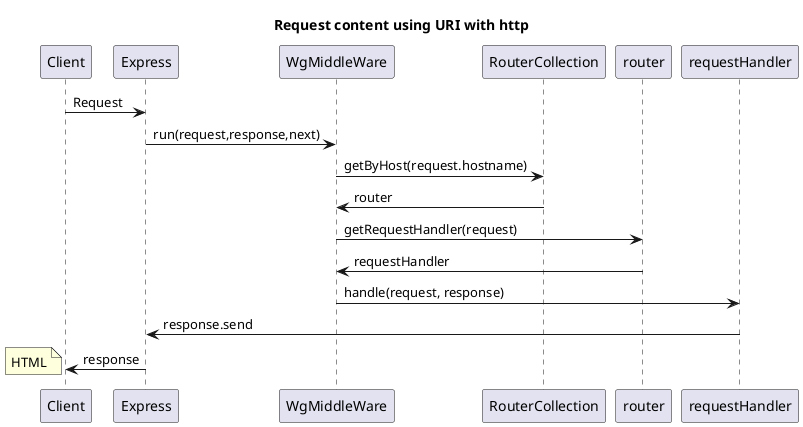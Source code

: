 @startuml
title Request content using URI with http
Client -> Express : Request
Express -> WgMiddleWare:run(request,response,next) 
WgMiddleWare -> RouterCollection: getByHost(request.hostname)
RouterCollection -> WgMiddleWare: router
WgMiddleWare -> router: getRequestHandler(request)
router -> WgMiddleWare: requestHandler
WgMiddleWare -> requestHandler: handle(request, response)
requestHandler -> Express: response.send
Express -> Client: response
note left: HTML
@enduml